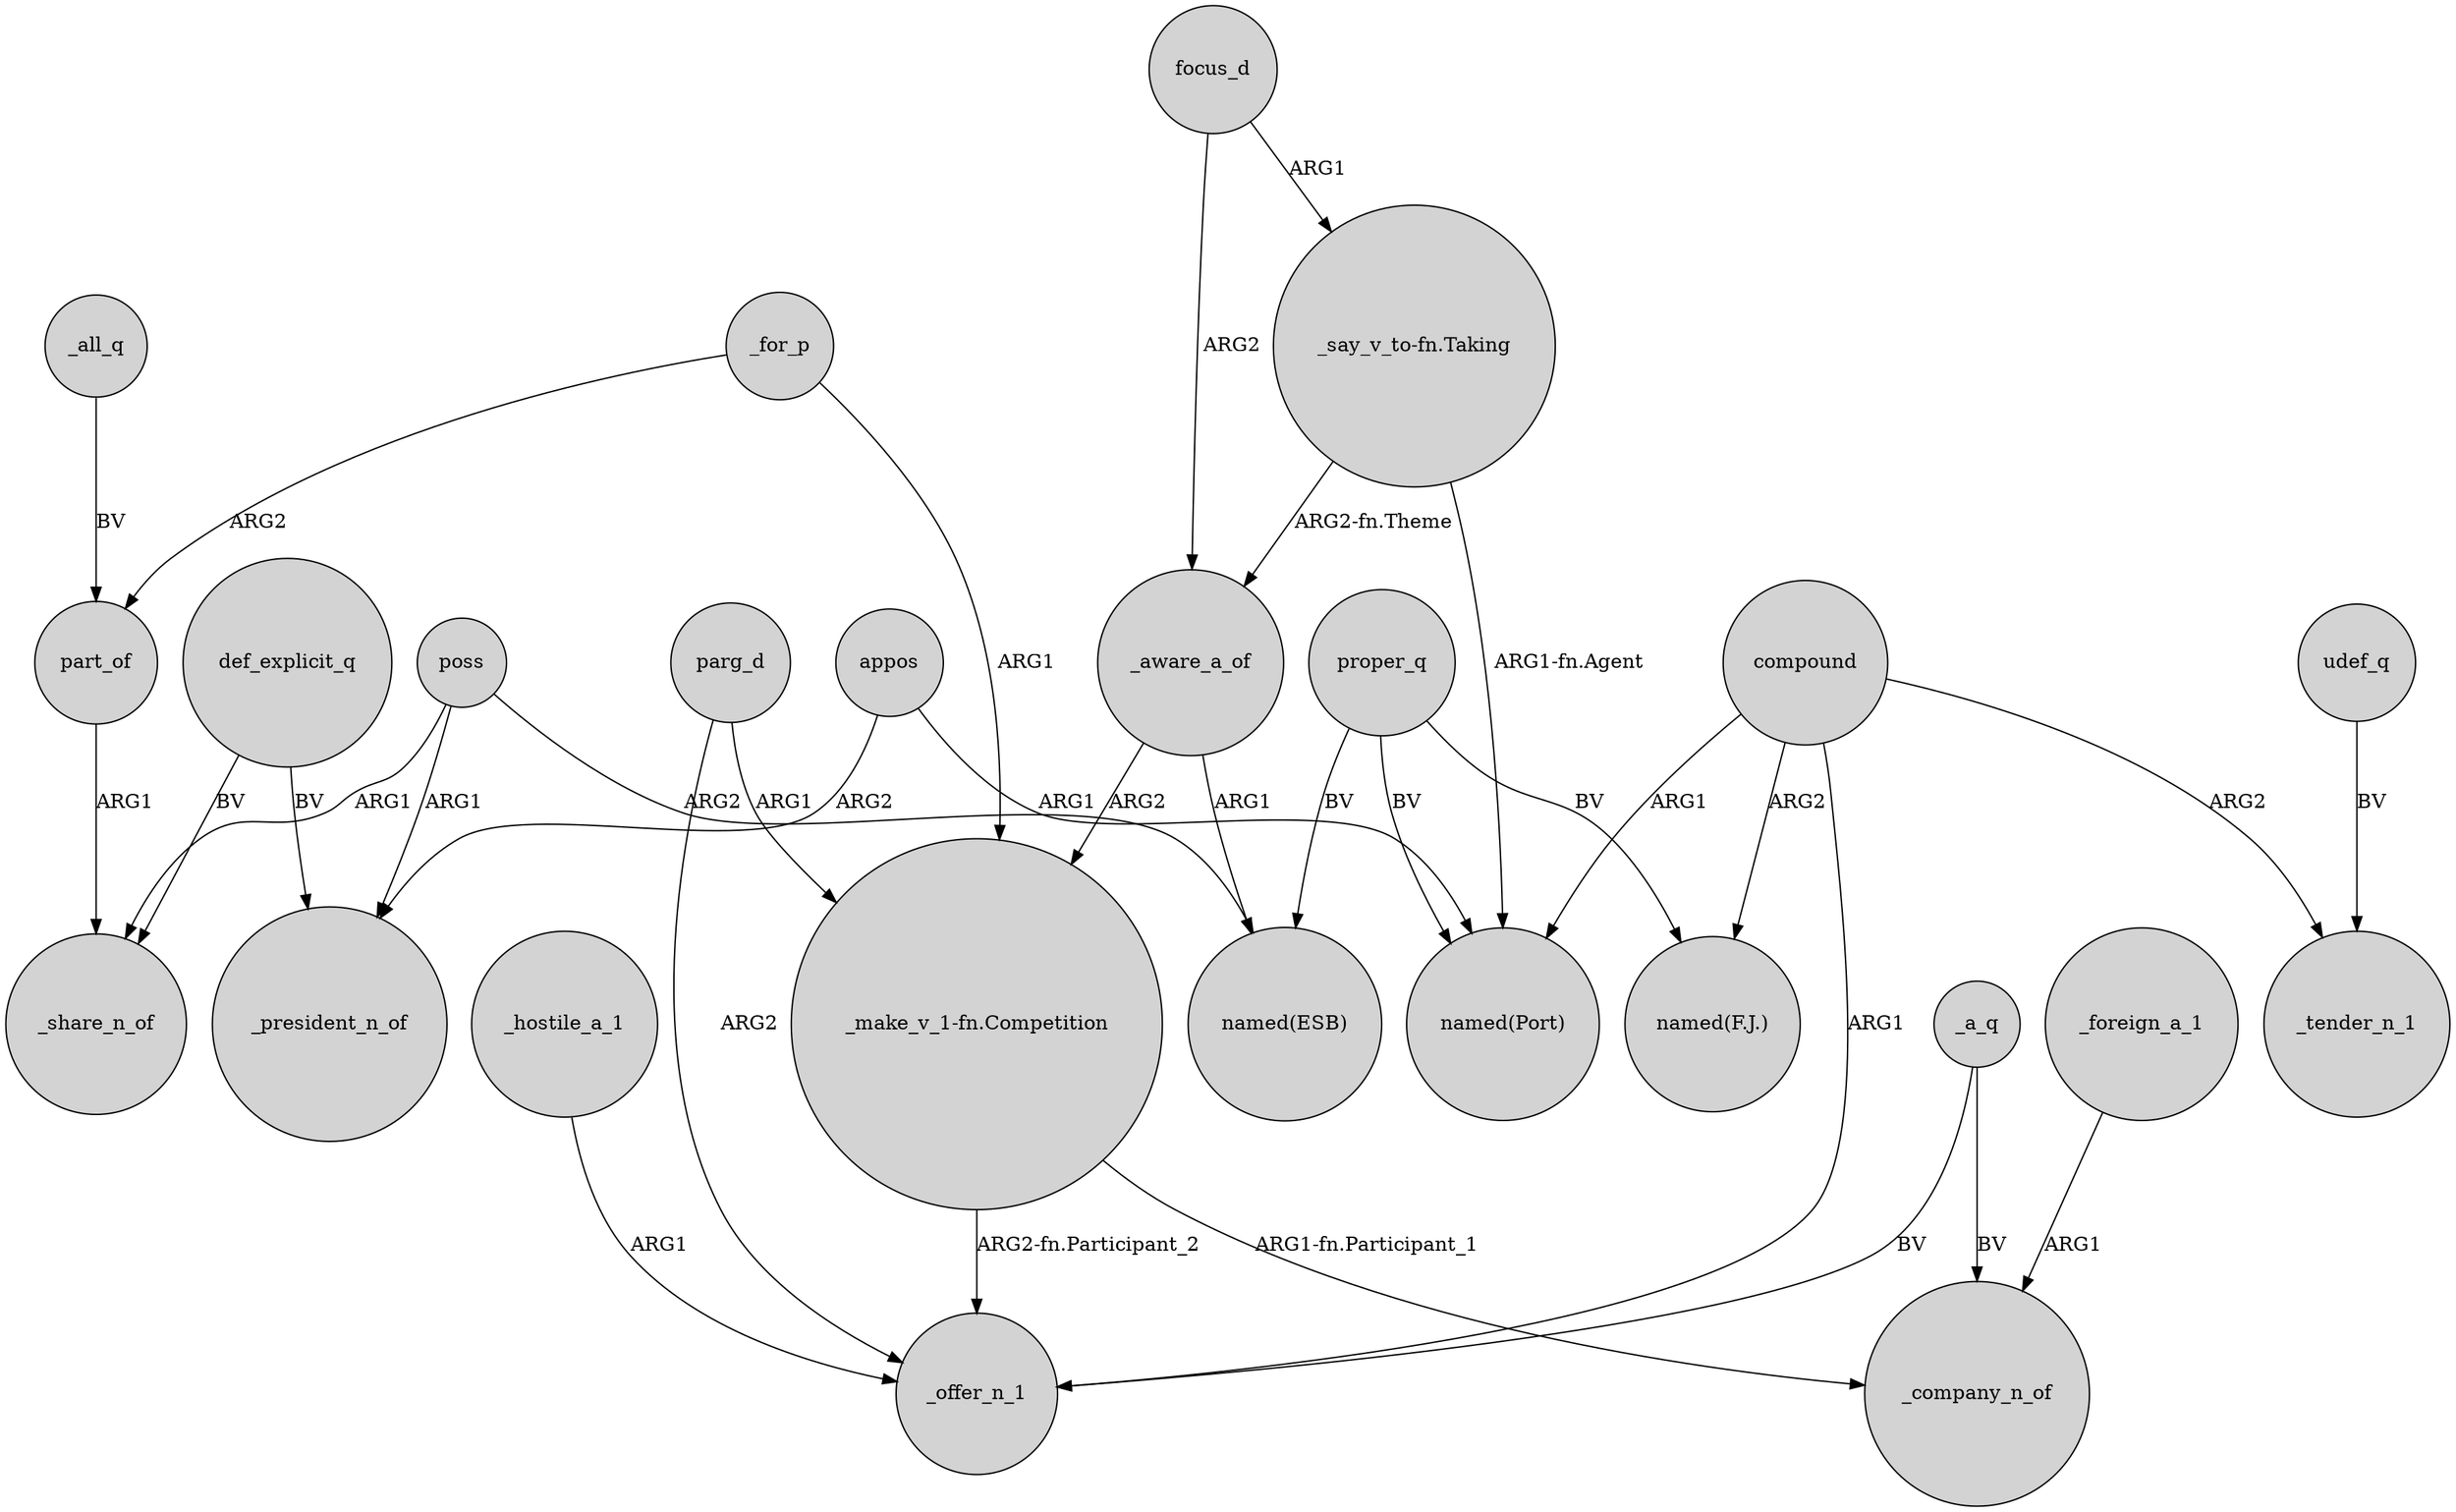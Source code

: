 digraph {
	node [shape=circle style=filled]
	appos -> _president_n_of [label=ARG2]
	parg_d -> _offer_n_1 [label=ARG2]
	appos -> "named(Port)" [label=ARG1]
	focus_d -> "_say_v_to-fn.Taking" [label=ARG1]
	parg_d -> "_make_v_1-fn.Competition" [label=ARG1]
	_for_p -> part_of [label=ARG2]
	_foreign_a_1 -> _company_n_of [label=ARG1]
	"_say_v_to-fn.Taking" -> "named(Port)" [label="ARG1-fn.Agent"]
	def_explicit_q -> _share_n_of [label=BV]
	_aware_a_of -> "named(ESB)" [label=ARG1]
	_a_q -> _company_n_of [label=BV]
	proper_q -> "named(ESB)" [label=BV]
	_all_q -> part_of [label=BV]
	"_say_v_to-fn.Taking" -> _aware_a_of [label="ARG2-fn.Theme"]
	poss -> _president_n_of [label=ARG1]
	"_make_v_1-fn.Competition" -> _company_n_of [label="ARG1-fn.Participant_1"]
	compound -> _offer_n_1 [label=ARG1]
	"_make_v_1-fn.Competition" -> _offer_n_1 [label="ARG2-fn.Participant_2"]
	udef_q -> _tender_n_1 [label=BV]
	compound -> _tender_n_1 [label=ARG2]
	poss -> _share_n_of [label=ARG1]
	_hostile_a_1 -> _offer_n_1 [label=ARG1]
	def_explicit_q -> _president_n_of [label=BV]
	_aware_a_of -> "_make_v_1-fn.Competition" [label=ARG2]
	_a_q -> _offer_n_1 [label=BV]
	_for_p -> "_make_v_1-fn.Competition" [label=ARG1]
	proper_q -> "named(F.J.)" [label=BV]
	compound -> "named(F.J.)" [label=ARG2]
	focus_d -> _aware_a_of [label=ARG2]
	proper_q -> "named(Port)" [label=BV]
	compound -> "named(Port)" [label=ARG1]
	poss -> "named(ESB)" [label=ARG2]
	part_of -> _share_n_of [label=ARG1]
}
